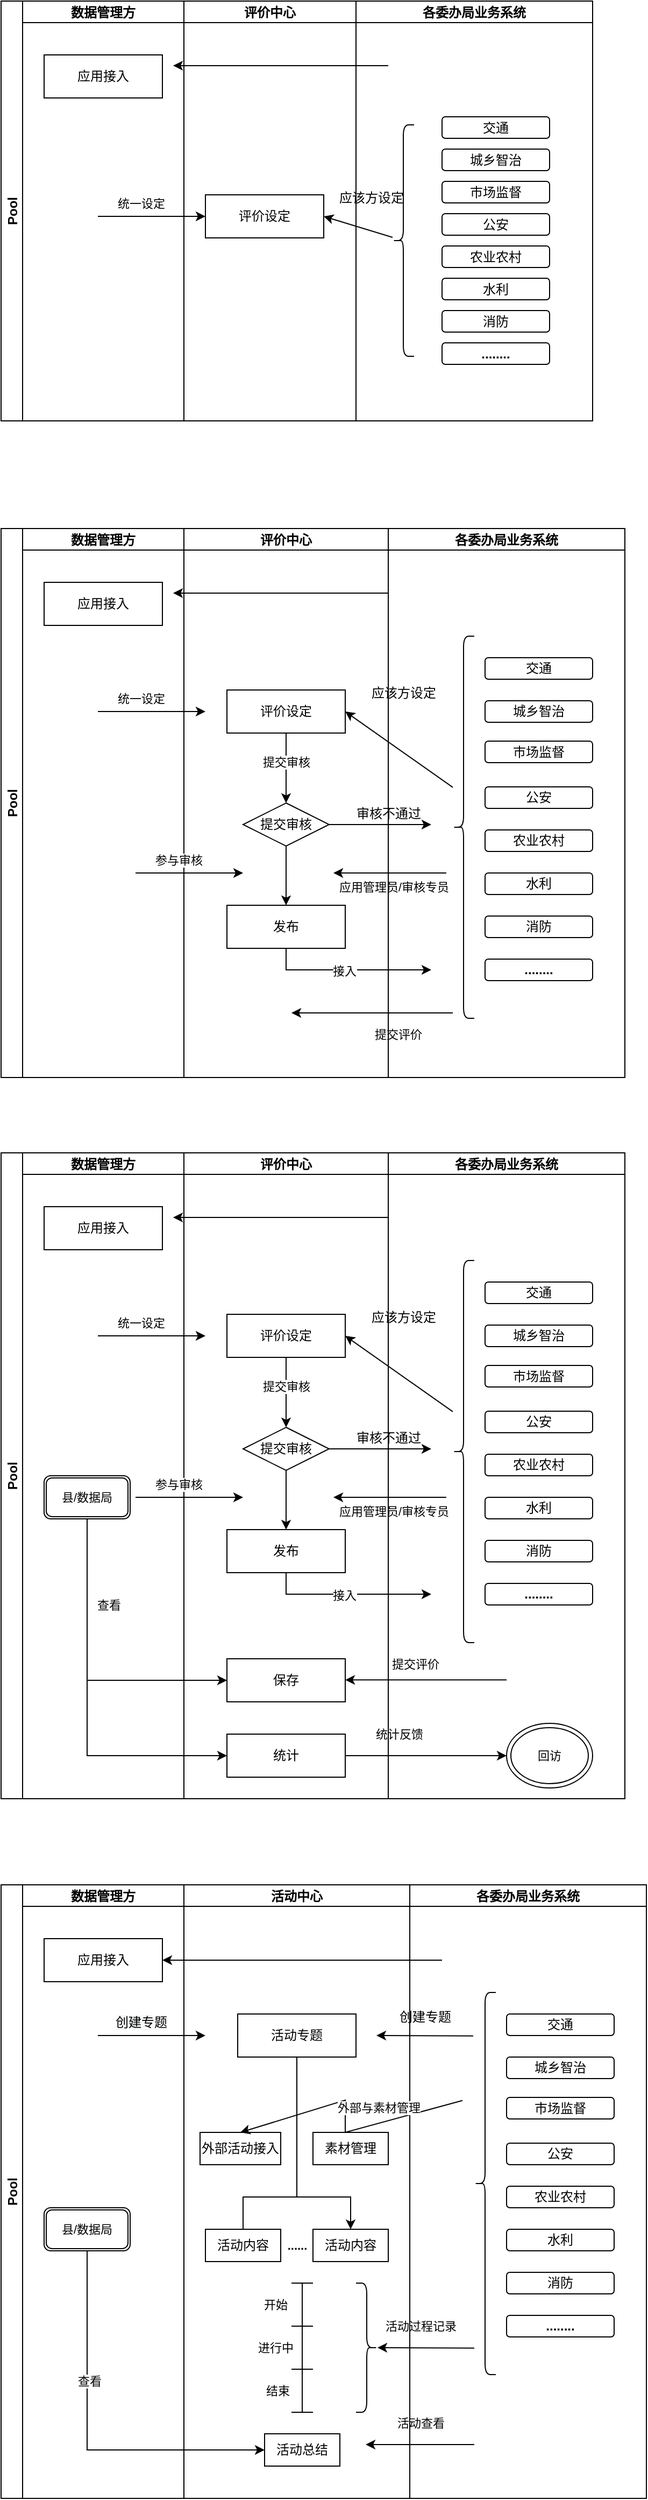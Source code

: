<mxfile version="20.2.8" type="github">
  <diagram id="C5RBs43oDa-KdzZeNtuy" name="Page-1">
    <mxGraphModel dx="981" dy="520" grid="1" gridSize="10" guides="1" tooltips="1" connect="1" arrows="1" fold="1" page="1" pageScale="1" pageWidth="827" pageHeight="1169" math="0" shadow="0">
      <root>
        <mxCell id="WIyWlLk6GJQsqaUBKTNV-0" />
        <mxCell id="WIyWlLk6GJQsqaUBKTNV-1" parent="WIyWlLk6GJQsqaUBKTNV-0" />
        <mxCell id="Ygqn9ICY9HK4v7pCoJ1D-20" value="Pool" style="swimlane;childLayout=stackLayout;resizeParent=1;resizeParentMax=0;startSize=20;horizontal=0;horizontalStack=1;" vertex="1" parent="WIyWlLk6GJQsqaUBKTNV-1">
          <mxGeometry x="40" y="470" width="550" height="390" as="geometry" />
        </mxCell>
        <mxCell id="Ygqn9ICY9HK4v7pCoJ1D-21" value="数据管理方" style="swimlane;startSize=20;" vertex="1" parent="Ygqn9ICY9HK4v7pCoJ1D-20">
          <mxGeometry x="20" width="150" height="390" as="geometry" />
        </mxCell>
        <mxCell id="Ygqn9ICY9HK4v7pCoJ1D-40" value="应用接入" style="rounded=0;whiteSpace=wrap;html=1;" vertex="1" parent="Ygqn9ICY9HK4v7pCoJ1D-21">
          <mxGeometry x="20" y="50" width="110" height="40" as="geometry" />
        </mxCell>
        <mxCell id="Ygqn9ICY9HK4v7pCoJ1D-48" value="" style="endArrow=classic;html=1;rounded=0;" edge="1" parent="Ygqn9ICY9HK4v7pCoJ1D-21">
          <mxGeometry width="50" height="50" relative="1" as="geometry">
            <mxPoint x="70" y="200" as="sourcePoint" />
            <mxPoint x="170" y="200" as="targetPoint" />
          </mxGeometry>
        </mxCell>
        <mxCell id="Ygqn9ICY9HK4v7pCoJ1D-49" value="统一设定" style="edgeLabel;html=1;align=center;verticalAlign=middle;resizable=0;points=[];" vertex="1" connectable="0" parent="Ygqn9ICY9HK4v7pCoJ1D-48">
          <mxGeometry x="-0.213" y="2" relative="1" as="geometry">
            <mxPoint y="-10" as="offset" />
          </mxGeometry>
        </mxCell>
        <mxCell id="Ygqn9ICY9HK4v7pCoJ1D-22" value="评价中心" style="swimlane;startSize=20;" vertex="1" parent="Ygqn9ICY9HK4v7pCoJ1D-20">
          <mxGeometry x="170" width="160" height="390" as="geometry" />
        </mxCell>
        <mxCell id="Ygqn9ICY9HK4v7pCoJ1D-44" value="" style="endArrow=classic;html=1;rounded=0;" edge="1" parent="Ygqn9ICY9HK4v7pCoJ1D-22">
          <mxGeometry width="50" height="50" relative="1" as="geometry">
            <mxPoint x="190" y="60" as="sourcePoint" />
            <mxPoint x="-10" y="60" as="targetPoint" />
          </mxGeometry>
        </mxCell>
        <mxCell id="Ygqn9ICY9HK4v7pCoJ1D-47" value="评价设定" style="rounded=0;whiteSpace=wrap;html=1;" vertex="1" parent="Ygqn9ICY9HK4v7pCoJ1D-22">
          <mxGeometry x="20" y="180" width="110" height="40" as="geometry" />
        </mxCell>
        <mxCell id="Ygqn9ICY9HK4v7pCoJ1D-23" value="各委办局业务系统" style="swimlane;startSize=20;" vertex="1" parent="Ygqn9ICY9HK4v7pCoJ1D-20">
          <mxGeometry x="330" width="220" height="390" as="geometry" />
        </mxCell>
        <mxCell id="Ygqn9ICY9HK4v7pCoJ1D-32" value="交通" style="rounded=1;whiteSpace=wrap;html=1;" vertex="1" parent="Ygqn9ICY9HK4v7pCoJ1D-23">
          <mxGeometry x="80" y="107.5" width="100" height="20" as="geometry" />
        </mxCell>
        <mxCell id="Ygqn9ICY9HK4v7pCoJ1D-33" value="城乡智治" style="rounded=1;whiteSpace=wrap;html=1;" vertex="1" parent="Ygqn9ICY9HK4v7pCoJ1D-23">
          <mxGeometry x="80" y="137.5" width="100" height="20" as="geometry" />
        </mxCell>
        <mxCell id="Ygqn9ICY9HK4v7pCoJ1D-34" value="市场监督" style="rounded=1;whiteSpace=wrap;html=1;" vertex="1" parent="Ygqn9ICY9HK4v7pCoJ1D-23">
          <mxGeometry x="80" y="167.5" width="100" height="20" as="geometry" />
        </mxCell>
        <mxCell id="Ygqn9ICY9HK4v7pCoJ1D-35" value="公安" style="rounded=1;whiteSpace=wrap;html=1;" vertex="1" parent="Ygqn9ICY9HK4v7pCoJ1D-23">
          <mxGeometry x="80" y="197.5" width="100" height="20" as="geometry" />
        </mxCell>
        <mxCell id="Ygqn9ICY9HK4v7pCoJ1D-36" value="农业农村" style="rounded=1;whiteSpace=wrap;html=1;" vertex="1" parent="Ygqn9ICY9HK4v7pCoJ1D-23">
          <mxGeometry x="80" y="227.5" width="100" height="20" as="geometry" />
        </mxCell>
        <mxCell id="Ygqn9ICY9HK4v7pCoJ1D-37" value="水利" style="rounded=1;whiteSpace=wrap;html=1;" vertex="1" parent="Ygqn9ICY9HK4v7pCoJ1D-23">
          <mxGeometry x="80" y="257.5" width="100" height="20" as="geometry" />
        </mxCell>
        <mxCell id="Ygqn9ICY9HK4v7pCoJ1D-38" value="消防" style="rounded=1;whiteSpace=wrap;html=1;" vertex="1" parent="Ygqn9ICY9HK4v7pCoJ1D-23">
          <mxGeometry x="80" y="287.5" width="100" height="20" as="geometry" />
        </mxCell>
        <mxCell id="Ygqn9ICY9HK4v7pCoJ1D-39" value="........" style="rounded=1;whiteSpace=wrap;html=1;fontStyle=1" vertex="1" parent="Ygqn9ICY9HK4v7pCoJ1D-23">
          <mxGeometry x="80" y="317.5" width="100" height="20" as="geometry" />
        </mxCell>
        <mxCell id="Ygqn9ICY9HK4v7pCoJ1D-43" value="" style="shape=curlyBracket;whiteSpace=wrap;html=1;rounded=1;size=0.5;" vertex="1" parent="Ygqn9ICY9HK4v7pCoJ1D-23">
          <mxGeometry x="34" y="115" width="20" height="215" as="geometry" />
        </mxCell>
        <mxCell id="Ygqn9ICY9HK4v7pCoJ1D-51" value="应该方设定" style="text;html=1;align=center;verticalAlign=middle;resizable=0;points=[];autosize=1;strokeColor=none;fillColor=none;" vertex="1" parent="Ygqn9ICY9HK4v7pCoJ1D-23">
          <mxGeometry x="-26" y="167.5" width="80" height="30" as="geometry" />
        </mxCell>
        <mxCell id="Ygqn9ICY9HK4v7pCoJ1D-50" value="" style="endArrow=classic;html=1;rounded=0;entryX=1;entryY=0.5;entryDx=0;entryDy=0;" edge="1" parent="Ygqn9ICY9HK4v7pCoJ1D-20" source="Ygqn9ICY9HK4v7pCoJ1D-43" target="Ygqn9ICY9HK4v7pCoJ1D-47">
          <mxGeometry width="50" height="50" relative="1" as="geometry">
            <mxPoint x="250" y="170" as="sourcePoint" />
            <mxPoint x="300" y="120" as="targetPoint" />
          </mxGeometry>
        </mxCell>
        <mxCell id="Ygqn9ICY9HK4v7pCoJ1D-52" value="Pool" style="swimlane;childLayout=stackLayout;resizeParent=1;resizeParentMax=0;startSize=20;horizontal=0;horizontalStack=1;" vertex="1" parent="WIyWlLk6GJQsqaUBKTNV-1">
          <mxGeometry x="40" y="960" width="580" height="510" as="geometry" />
        </mxCell>
        <mxCell id="Ygqn9ICY9HK4v7pCoJ1D-53" value="数据管理方" style="swimlane;startSize=20;" vertex="1" parent="Ygqn9ICY9HK4v7pCoJ1D-52">
          <mxGeometry x="20" width="150" height="510" as="geometry" />
        </mxCell>
        <mxCell id="Ygqn9ICY9HK4v7pCoJ1D-54" value="应用接入" style="rounded=0;whiteSpace=wrap;html=1;" vertex="1" parent="Ygqn9ICY9HK4v7pCoJ1D-53">
          <mxGeometry x="20" y="50" width="110" height="40" as="geometry" />
        </mxCell>
        <mxCell id="Ygqn9ICY9HK4v7pCoJ1D-55" value="" style="endArrow=classic;html=1;rounded=0;" edge="1" parent="Ygqn9ICY9HK4v7pCoJ1D-53">
          <mxGeometry width="50" height="50" relative="1" as="geometry">
            <mxPoint x="70" y="170" as="sourcePoint" />
            <mxPoint x="170" y="170" as="targetPoint" />
          </mxGeometry>
        </mxCell>
        <mxCell id="Ygqn9ICY9HK4v7pCoJ1D-56" value="统一设定" style="edgeLabel;html=1;align=center;verticalAlign=middle;resizable=0;points=[];" vertex="1" connectable="0" parent="Ygqn9ICY9HK4v7pCoJ1D-55">
          <mxGeometry x="-0.213" y="2" relative="1" as="geometry">
            <mxPoint y="-10" as="offset" />
          </mxGeometry>
        </mxCell>
        <mxCell id="Ygqn9ICY9HK4v7pCoJ1D-57" value="评价中心" style="swimlane;startSize=20;" vertex="1" parent="Ygqn9ICY9HK4v7pCoJ1D-52">
          <mxGeometry x="170" width="190" height="510" as="geometry" />
        </mxCell>
        <mxCell id="Ygqn9ICY9HK4v7pCoJ1D-58" value="" style="endArrow=classic;html=1;rounded=0;" edge="1" parent="Ygqn9ICY9HK4v7pCoJ1D-57">
          <mxGeometry width="50" height="50" relative="1" as="geometry">
            <mxPoint x="190" y="60" as="sourcePoint" />
            <mxPoint x="-10" y="60" as="targetPoint" />
          </mxGeometry>
        </mxCell>
        <mxCell id="Ygqn9ICY9HK4v7pCoJ1D-73" style="edgeStyle=orthogonalEdgeStyle;rounded=0;orthogonalLoop=1;jettySize=auto;html=1;entryX=0.5;entryY=0;entryDx=0;entryDy=0;" edge="1" parent="Ygqn9ICY9HK4v7pCoJ1D-57" source="Ygqn9ICY9HK4v7pCoJ1D-59" target="Ygqn9ICY9HK4v7pCoJ1D-75">
          <mxGeometry relative="1" as="geometry">
            <mxPoint x="65" y="280" as="targetPoint" />
          </mxGeometry>
        </mxCell>
        <mxCell id="Ygqn9ICY9HK4v7pCoJ1D-74" value="提交审核" style="edgeLabel;html=1;align=center;verticalAlign=middle;resizable=0;points=[];" vertex="1" connectable="0" parent="Ygqn9ICY9HK4v7pCoJ1D-73">
          <mxGeometry x="-0.191" relative="1" as="geometry">
            <mxPoint as="offset" />
          </mxGeometry>
        </mxCell>
        <mxCell id="Ygqn9ICY9HK4v7pCoJ1D-59" value="评价设定" style="rounded=0;whiteSpace=wrap;html=1;" vertex="1" parent="Ygqn9ICY9HK4v7pCoJ1D-57">
          <mxGeometry x="40" y="150" width="110" height="40" as="geometry" />
        </mxCell>
        <mxCell id="Ygqn9ICY9HK4v7pCoJ1D-81" style="edgeStyle=orthogonalEdgeStyle;rounded=0;orthogonalLoop=1;jettySize=auto;html=1;entryX=0.5;entryY=0;entryDx=0;entryDy=0;" edge="1" parent="Ygqn9ICY9HK4v7pCoJ1D-57" source="Ygqn9ICY9HK4v7pCoJ1D-75" target="Ygqn9ICY9HK4v7pCoJ1D-80">
          <mxGeometry relative="1" as="geometry" />
        </mxCell>
        <mxCell id="Ygqn9ICY9HK4v7pCoJ1D-75" value="提交审核" style="rhombus;whiteSpace=wrap;html=1;" vertex="1" parent="Ygqn9ICY9HK4v7pCoJ1D-57">
          <mxGeometry x="55" y="255" width="80" height="40" as="geometry" />
        </mxCell>
        <mxCell id="Ygqn9ICY9HK4v7pCoJ1D-77" value="审核不通过" style="text;html=1;align=center;verticalAlign=middle;resizable=0;points=[];autosize=1;strokeColor=none;fillColor=none;" vertex="1" parent="Ygqn9ICY9HK4v7pCoJ1D-57">
          <mxGeometry x="150" y="250" width="80" height="30" as="geometry" />
        </mxCell>
        <mxCell id="Ygqn9ICY9HK4v7pCoJ1D-80" value="发布" style="rounded=0;whiteSpace=wrap;html=1;" vertex="1" parent="Ygqn9ICY9HK4v7pCoJ1D-57">
          <mxGeometry x="40" y="350" width="110" height="40" as="geometry" />
        </mxCell>
        <mxCell id="Ygqn9ICY9HK4v7pCoJ1D-82" value="" style="endArrow=classic;html=1;rounded=0;" edge="1" parent="Ygqn9ICY9HK4v7pCoJ1D-57">
          <mxGeometry width="50" height="50" relative="1" as="geometry">
            <mxPoint x="-45" y="320" as="sourcePoint" />
            <mxPoint x="55" y="320" as="targetPoint" />
          </mxGeometry>
        </mxCell>
        <mxCell id="Ygqn9ICY9HK4v7pCoJ1D-83" value="参与审核" style="edgeLabel;html=1;align=center;verticalAlign=middle;resizable=0;points=[];" vertex="1" connectable="0" parent="Ygqn9ICY9HK4v7pCoJ1D-82">
          <mxGeometry x="-0.213" y="2" relative="1" as="geometry">
            <mxPoint y="-10" as="offset" />
          </mxGeometry>
        </mxCell>
        <mxCell id="Ygqn9ICY9HK4v7pCoJ1D-92" value="" style="endArrow=classic;html=1;rounded=0;" edge="1" parent="Ygqn9ICY9HK4v7pCoJ1D-57">
          <mxGeometry width="50" height="50" relative="1" as="geometry">
            <mxPoint x="250" y="450" as="sourcePoint" />
            <mxPoint x="100" y="450" as="targetPoint" />
          </mxGeometry>
        </mxCell>
        <mxCell id="Ygqn9ICY9HK4v7pCoJ1D-60" value="各委办局业务系统" style="swimlane;startSize=20;" vertex="1" parent="Ygqn9ICY9HK4v7pCoJ1D-52">
          <mxGeometry x="360" width="220" height="510" as="geometry" />
        </mxCell>
        <mxCell id="Ygqn9ICY9HK4v7pCoJ1D-61" value="交通" style="rounded=1;whiteSpace=wrap;html=1;" vertex="1" parent="Ygqn9ICY9HK4v7pCoJ1D-60">
          <mxGeometry x="90" y="120" width="100" height="20" as="geometry" />
        </mxCell>
        <mxCell id="Ygqn9ICY9HK4v7pCoJ1D-62" value="城乡智治" style="rounded=1;whiteSpace=wrap;html=1;" vertex="1" parent="Ygqn9ICY9HK4v7pCoJ1D-60">
          <mxGeometry x="90" y="160" width="100" height="20" as="geometry" />
        </mxCell>
        <mxCell id="Ygqn9ICY9HK4v7pCoJ1D-63" value="市场监督" style="rounded=1;whiteSpace=wrap;html=1;" vertex="1" parent="Ygqn9ICY9HK4v7pCoJ1D-60">
          <mxGeometry x="90" y="197.5" width="100" height="20" as="geometry" />
        </mxCell>
        <mxCell id="Ygqn9ICY9HK4v7pCoJ1D-64" value="公安" style="rounded=1;whiteSpace=wrap;html=1;" vertex="1" parent="Ygqn9ICY9HK4v7pCoJ1D-60">
          <mxGeometry x="90" y="240" width="100" height="20" as="geometry" />
        </mxCell>
        <mxCell id="Ygqn9ICY9HK4v7pCoJ1D-65" value="农业农村" style="rounded=1;whiteSpace=wrap;html=1;" vertex="1" parent="Ygqn9ICY9HK4v7pCoJ1D-60">
          <mxGeometry x="90" y="280" width="100" height="20" as="geometry" />
        </mxCell>
        <mxCell id="Ygqn9ICY9HK4v7pCoJ1D-66" value="水利" style="rounded=1;whiteSpace=wrap;html=1;" vertex="1" parent="Ygqn9ICY9HK4v7pCoJ1D-60">
          <mxGeometry x="90" y="320" width="100" height="20" as="geometry" />
        </mxCell>
        <mxCell id="Ygqn9ICY9HK4v7pCoJ1D-67" value="消防" style="rounded=1;whiteSpace=wrap;html=1;" vertex="1" parent="Ygqn9ICY9HK4v7pCoJ1D-60">
          <mxGeometry x="90" y="360" width="100" height="20" as="geometry" />
        </mxCell>
        <mxCell id="Ygqn9ICY9HK4v7pCoJ1D-68" value="........" style="rounded=1;whiteSpace=wrap;html=1;fontStyle=1" vertex="1" parent="Ygqn9ICY9HK4v7pCoJ1D-60">
          <mxGeometry x="90" y="400" width="100" height="20" as="geometry" />
        </mxCell>
        <mxCell id="Ygqn9ICY9HK4v7pCoJ1D-69" value="" style="shape=curlyBracket;whiteSpace=wrap;html=1;rounded=1;size=0.5;" vertex="1" parent="Ygqn9ICY9HK4v7pCoJ1D-60">
          <mxGeometry x="60" y="100" width="20" height="355" as="geometry" />
        </mxCell>
        <mxCell id="Ygqn9ICY9HK4v7pCoJ1D-70" value="应该方设定" style="text;html=1;align=center;verticalAlign=middle;resizable=0;points=[];autosize=1;strokeColor=none;fillColor=none;" vertex="1" parent="Ygqn9ICY9HK4v7pCoJ1D-60">
          <mxGeometry x="-26" y="137.5" width="80" height="30" as="geometry" />
        </mxCell>
        <mxCell id="Ygqn9ICY9HK4v7pCoJ1D-85" value="" style="endArrow=classic;html=1;rounded=0;entryX=1;entryY=0.5;entryDx=0;entryDy=0;" edge="1" parent="Ygqn9ICY9HK4v7pCoJ1D-60">
          <mxGeometry width="50" height="50" relative="1" as="geometry">
            <mxPoint x="54" y="320" as="sourcePoint" />
            <mxPoint x="-51" y="320" as="targetPoint" />
          </mxGeometry>
        </mxCell>
        <mxCell id="Ygqn9ICY9HK4v7pCoJ1D-86" value="&lt;font style=&quot;font-size: 11px;&quot;&gt;应用管理员/审核专员&lt;/font&gt;" style="text;html=1;align=center;verticalAlign=middle;resizable=0;points=[];autosize=1;strokeColor=none;fillColor=none;fontSize=10;" vertex="1" parent="Ygqn9ICY9HK4v7pCoJ1D-60">
          <mxGeometry x="-60" y="317.5" width="130" height="30" as="geometry" />
        </mxCell>
        <mxCell id="Ygqn9ICY9HK4v7pCoJ1D-93" value="提交评价" style="text;html=1;align=center;verticalAlign=middle;resizable=0;points=[];autosize=1;strokeColor=none;fillColor=none;fontSize=11;" vertex="1" parent="Ygqn9ICY9HK4v7pCoJ1D-60">
          <mxGeometry x="-26" y="455" width="70" height="30" as="geometry" />
        </mxCell>
        <mxCell id="Ygqn9ICY9HK4v7pCoJ1D-71" value="" style="endArrow=classic;html=1;rounded=0;entryX=1;entryY=0.5;entryDx=0;entryDy=0;" edge="1" parent="Ygqn9ICY9HK4v7pCoJ1D-52" target="Ygqn9ICY9HK4v7pCoJ1D-59">
          <mxGeometry width="50" height="50" relative="1" as="geometry">
            <mxPoint x="420" y="240.455" as="sourcePoint" />
            <mxPoint x="300" y="90" as="targetPoint" />
          </mxGeometry>
        </mxCell>
        <mxCell id="Ygqn9ICY9HK4v7pCoJ1D-76" style="edgeStyle=orthogonalEdgeStyle;rounded=0;orthogonalLoop=1;jettySize=auto;html=1;" edge="1" parent="WIyWlLk6GJQsqaUBKTNV-1" source="Ygqn9ICY9HK4v7pCoJ1D-75">
          <mxGeometry relative="1" as="geometry">
            <mxPoint x="440" y="1235" as="targetPoint" />
          </mxGeometry>
        </mxCell>
        <mxCell id="Ygqn9ICY9HK4v7pCoJ1D-88" style="edgeStyle=orthogonalEdgeStyle;rounded=0;orthogonalLoop=1;jettySize=auto;html=1;fontSize=11;exitX=0.5;exitY=1;exitDx=0;exitDy=0;" edge="1" parent="WIyWlLk6GJQsqaUBKTNV-1" source="Ygqn9ICY9HK4v7pCoJ1D-80">
          <mxGeometry relative="1" as="geometry">
            <mxPoint x="440" y="1370" as="targetPoint" />
            <Array as="points">
              <mxPoint x="305" y="1370" />
            </Array>
          </mxGeometry>
        </mxCell>
        <mxCell id="Ygqn9ICY9HK4v7pCoJ1D-89" value="接入" style="edgeLabel;html=1;align=center;verticalAlign=middle;resizable=0;points=[];fontSize=11;" vertex="1" connectable="0" parent="Ygqn9ICY9HK4v7pCoJ1D-88">
          <mxGeometry x="-0.045" y="-1" relative="1" as="geometry">
            <mxPoint as="offset" />
          </mxGeometry>
        </mxCell>
        <mxCell id="Ygqn9ICY9HK4v7pCoJ1D-94" value="Pool" style="swimlane;childLayout=stackLayout;resizeParent=1;resizeParentMax=0;startSize=20;horizontal=0;horizontalStack=1;" vertex="1" parent="WIyWlLk6GJQsqaUBKTNV-1">
          <mxGeometry x="40" y="1540" width="580" height="600" as="geometry" />
        </mxCell>
        <mxCell id="Ygqn9ICY9HK4v7pCoJ1D-95" value="数据管理方" style="swimlane;startSize=20;" vertex="1" parent="Ygqn9ICY9HK4v7pCoJ1D-94">
          <mxGeometry x="20" width="150" height="600" as="geometry" />
        </mxCell>
        <mxCell id="Ygqn9ICY9HK4v7pCoJ1D-96" value="应用接入" style="rounded=0;whiteSpace=wrap;html=1;" vertex="1" parent="Ygqn9ICY9HK4v7pCoJ1D-95">
          <mxGeometry x="20" y="50" width="110" height="40" as="geometry" />
        </mxCell>
        <mxCell id="Ygqn9ICY9HK4v7pCoJ1D-97" value="" style="endArrow=classic;html=1;rounded=0;" edge="1" parent="Ygqn9ICY9HK4v7pCoJ1D-95">
          <mxGeometry width="50" height="50" relative="1" as="geometry">
            <mxPoint x="70" y="170" as="sourcePoint" />
            <mxPoint x="170" y="170" as="targetPoint" />
          </mxGeometry>
        </mxCell>
        <mxCell id="Ygqn9ICY9HK4v7pCoJ1D-98" value="统一设定" style="edgeLabel;html=1;align=center;verticalAlign=middle;resizable=0;points=[];" vertex="1" connectable="0" parent="Ygqn9ICY9HK4v7pCoJ1D-97">
          <mxGeometry x="-0.213" y="2" relative="1" as="geometry">
            <mxPoint y="-10" as="offset" />
          </mxGeometry>
        </mxCell>
        <mxCell id="Ygqn9ICY9HK4v7pCoJ1D-142" value="县/数据局" style="shape=ext;double=1;rounded=1;whiteSpace=wrap;html=1;fontSize=11;" vertex="1" parent="Ygqn9ICY9HK4v7pCoJ1D-95">
          <mxGeometry x="20" y="300" width="80" height="40" as="geometry" />
        </mxCell>
        <mxCell id="Ygqn9ICY9HK4v7pCoJ1D-99" value="评价中心" style="swimlane;startSize=20;" vertex="1" parent="Ygqn9ICY9HK4v7pCoJ1D-94">
          <mxGeometry x="170" width="190" height="600" as="geometry" />
        </mxCell>
        <mxCell id="Ygqn9ICY9HK4v7pCoJ1D-100" value="" style="endArrow=classic;html=1;rounded=0;" edge="1" parent="Ygqn9ICY9HK4v7pCoJ1D-99">
          <mxGeometry width="50" height="50" relative="1" as="geometry">
            <mxPoint x="190" y="60" as="sourcePoint" />
            <mxPoint x="-10" y="60" as="targetPoint" />
          </mxGeometry>
        </mxCell>
        <mxCell id="Ygqn9ICY9HK4v7pCoJ1D-101" style="edgeStyle=orthogonalEdgeStyle;rounded=0;orthogonalLoop=1;jettySize=auto;html=1;entryX=0.5;entryY=0;entryDx=0;entryDy=0;" edge="1" parent="Ygqn9ICY9HK4v7pCoJ1D-99" source="Ygqn9ICY9HK4v7pCoJ1D-103" target="Ygqn9ICY9HK4v7pCoJ1D-105">
          <mxGeometry relative="1" as="geometry">
            <mxPoint x="65" y="280" as="targetPoint" />
          </mxGeometry>
        </mxCell>
        <mxCell id="Ygqn9ICY9HK4v7pCoJ1D-102" value="提交审核" style="edgeLabel;html=1;align=center;verticalAlign=middle;resizable=0;points=[];" vertex="1" connectable="0" parent="Ygqn9ICY9HK4v7pCoJ1D-101">
          <mxGeometry x="-0.191" relative="1" as="geometry">
            <mxPoint as="offset" />
          </mxGeometry>
        </mxCell>
        <mxCell id="Ygqn9ICY9HK4v7pCoJ1D-103" value="评价设定" style="rounded=0;whiteSpace=wrap;html=1;" vertex="1" parent="Ygqn9ICY9HK4v7pCoJ1D-99">
          <mxGeometry x="40" y="150" width="110" height="40" as="geometry" />
        </mxCell>
        <mxCell id="Ygqn9ICY9HK4v7pCoJ1D-104" style="edgeStyle=orthogonalEdgeStyle;rounded=0;orthogonalLoop=1;jettySize=auto;html=1;entryX=0.5;entryY=0;entryDx=0;entryDy=0;" edge="1" parent="Ygqn9ICY9HK4v7pCoJ1D-99" source="Ygqn9ICY9HK4v7pCoJ1D-105" target="Ygqn9ICY9HK4v7pCoJ1D-107">
          <mxGeometry relative="1" as="geometry" />
        </mxCell>
        <mxCell id="Ygqn9ICY9HK4v7pCoJ1D-105" value="提交审核" style="rhombus;whiteSpace=wrap;html=1;" vertex="1" parent="Ygqn9ICY9HK4v7pCoJ1D-99">
          <mxGeometry x="55" y="255" width="80" height="40" as="geometry" />
        </mxCell>
        <mxCell id="Ygqn9ICY9HK4v7pCoJ1D-106" value="审核不通过" style="text;html=1;align=center;verticalAlign=middle;resizable=0;points=[];autosize=1;strokeColor=none;fillColor=none;" vertex="1" parent="Ygqn9ICY9HK4v7pCoJ1D-99">
          <mxGeometry x="150" y="250" width="80" height="30" as="geometry" />
        </mxCell>
        <mxCell id="Ygqn9ICY9HK4v7pCoJ1D-107" value="发布" style="rounded=0;whiteSpace=wrap;html=1;" vertex="1" parent="Ygqn9ICY9HK4v7pCoJ1D-99">
          <mxGeometry x="40" y="350" width="110" height="40" as="geometry" />
        </mxCell>
        <mxCell id="Ygqn9ICY9HK4v7pCoJ1D-108" value="" style="endArrow=classic;html=1;rounded=0;" edge="1" parent="Ygqn9ICY9HK4v7pCoJ1D-99">
          <mxGeometry width="50" height="50" relative="1" as="geometry">
            <mxPoint x="-45" y="320" as="sourcePoint" />
            <mxPoint x="55" y="320" as="targetPoint" />
          </mxGeometry>
        </mxCell>
        <mxCell id="Ygqn9ICY9HK4v7pCoJ1D-109" value="参与审核" style="edgeLabel;html=1;align=center;verticalAlign=middle;resizable=0;points=[];" vertex="1" connectable="0" parent="Ygqn9ICY9HK4v7pCoJ1D-108">
          <mxGeometry x="-0.213" y="2" relative="1" as="geometry">
            <mxPoint y="-10" as="offset" />
          </mxGeometry>
        </mxCell>
        <mxCell id="Ygqn9ICY9HK4v7pCoJ1D-110" value="" style="endArrow=classic;html=1;rounded=0;" edge="1" parent="Ygqn9ICY9HK4v7pCoJ1D-99">
          <mxGeometry width="50" height="50" relative="1" as="geometry">
            <mxPoint x="300" y="489.66" as="sourcePoint" />
            <mxPoint x="150" y="489.66" as="targetPoint" />
          </mxGeometry>
        </mxCell>
        <mxCell id="Ygqn9ICY9HK4v7pCoJ1D-141" value="保存" style="rounded=0;whiteSpace=wrap;html=1;" vertex="1" parent="Ygqn9ICY9HK4v7pCoJ1D-99">
          <mxGeometry x="40" y="470" width="110" height="40" as="geometry" />
        </mxCell>
        <mxCell id="Ygqn9ICY9HK4v7pCoJ1D-145" value="统计" style="rounded=0;whiteSpace=wrap;html=1;" vertex="1" parent="Ygqn9ICY9HK4v7pCoJ1D-99">
          <mxGeometry x="40" y="540" width="110" height="40" as="geometry" />
        </mxCell>
        <mxCell id="Ygqn9ICY9HK4v7pCoJ1D-111" value="各委办局业务系统" style="swimlane;startSize=20;" vertex="1" parent="Ygqn9ICY9HK4v7pCoJ1D-94">
          <mxGeometry x="360" width="220" height="600" as="geometry" />
        </mxCell>
        <mxCell id="Ygqn9ICY9HK4v7pCoJ1D-112" value="交通" style="rounded=1;whiteSpace=wrap;html=1;" vertex="1" parent="Ygqn9ICY9HK4v7pCoJ1D-111">
          <mxGeometry x="90" y="120" width="100" height="20" as="geometry" />
        </mxCell>
        <mxCell id="Ygqn9ICY9HK4v7pCoJ1D-113" value="城乡智治" style="rounded=1;whiteSpace=wrap;html=1;" vertex="1" parent="Ygqn9ICY9HK4v7pCoJ1D-111">
          <mxGeometry x="90" y="160" width="100" height="20" as="geometry" />
        </mxCell>
        <mxCell id="Ygqn9ICY9HK4v7pCoJ1D-114" value="市场监督" style="rounded=1;whiteSpace=wrap;html=1;" vertex="1" parent="Ygqn9ICY9HK4v7pCoJ1D-111">
          <mxGeometry x="90" y="197.5" width="100" height="20" as="geometry" />
        </mxCell>
        <mxCell id="Ygqn9ICY9HK4v7pCoJ1D-115" value="公安" style="rounded=1;whiteSpace=wrap;html=1;" vertex="1" parent="Ygqn9ICY9HK4v7pCoJ1D-111">
          <mxGeometry x="90" y="240" width="100" height="20" as="geometry" />
        </mxCell>
        <mxCell id="Ygqn9ICY9HK4v7pCoJ1D-116" value="农业农村" style="rounded=1;whiteSpace=wrap;html=1;" vertex="1" parent="Ygqn9ICY9HK4v7pCoJ1D-111">
          <mxGeometry x="90" y="280" width="100" height="20" as="geometry" />
        </mxCell>
        <mxCell id="Ygqn9ICY9HK4v7pCoJ1D-117" value="水利" style="rounded=1;whiteSpace=wrap;html=1;" vertex="1" parent="Ygqn9ICY9HK4v7pCoJ1D-111">
          <mxGeometry x="90" y="320" width="100" height="20" as="geometry" />
        </mxCell>
        <mxCell id="Ygqn9ICY9HK4v7pCoJ1D-118" value="消防" style="rounded=1;whiteSpace=wrap;html=1;" vertex="1" parent="Ygqn9ICY9HK4v7pCoJ1D-111">
          <mxGeometry x="90" y="360" width="100" height="20" as="geometry" />
        </mxCell>
        <mxCell id="Ygqn9ICY9HK4v7pCoJ1D-119" value="........" style="rounded=1;whiteSpace=wrap;html=1;fontStyle=1" vertex="1" parent="Ygqn9ICY9HK4v7pCoJ1D-111">
          <mxGeometry x="90" y="400" width="100" height="20" as="geometry" />
        </mxCell>
        <mxCell id="Ygqn9ICY9HK4v7pCoJ1D-120" value="" style="shape=curlyBracket;whiteSpace=wrap;html=1;rounded=1;size=0.5;" vertex="1" parent="Ygqn9ICY9HK4v7pCoJ1D-111">
          <mxGeometry x="60" y="100" width="20" height="355" as="geometry" />
        </mxCell>
        <mxCell id="Ygqn9ICY9HK4v7pCoJ1D-121" value="应该方设定" style="text;html=1;align=center;verticalAlign=middle;resizable=0;points=[];autosize=1;strokeColor=none;fillColor=none;" vertex="1" parent="Ygqn9ICY9HK4v7pCoJ1D-111">
          <mxGeometry x="-26" y="137.5" width="80" height="30" as="geometry" />
        </mxCell>
        <mxCell id="Ygqn9ICY9HK4v7pCoJ1D-122" value="" style="endArrow=classic;html=1;rounded=0;entryX=1;entryY=0.5;entryDx=0;entryDy=0;" edge="1" parent="Ygqn9ICY9HK4v7pCoJ1D-111">
          <mxGeometry width="50" height="50" relative="1" as="geometry">
            <mxPoint x="54" y="320" as="sourcePoint" />
            <mxPoint x="-51" y="320" as="targetPoint" />
          </mxGeometry>
        </mxCell>
        <mxCell id="Ygqn9ICY9HK4v7pCoJ1D-123" value="&lt;font style=&quot;font-size: 11px;&quot;&gt;应用管理员/审核专员&lt;/font&gt;" style="text;html=1;align=center;verticalAlign=middle;resizable=0;points=[];autosize=1;strokeColor=none;fillColor=none;fontSize=10;" vertex="1" parent="Ygqn9ICY9HK4v7pCoJ1D-111">
          <mxGeometry x="-60" y="317.5" width="130" height="30" as="geometry" />
        </mxCell>
        <mxCell id="Ygqn9ICY9HK4v7pCoJ1D-124" value="提交评价" style="text;html=1;align=center;verticalAlign=middle;resizable=0;points=[];autosize=1;strokeColor=none;fillColor=none;fontSize=11;" vertex="1" parent="Ygqn9ICY9HK4v7pCoJ1D-111">
          <mxGeometry x="-10" y="460" width="70" height="30" as="geometry" />
        </mxCell>
        <mxCell id="Ygqn9ICY9HK4v7pCoJ1D-149" value="回访" style="ellipse;shape=doubleEllipse;whiteSpace=wrap;html=1;fontSize=11;" vertex="1" parent="Ygqn9ICY9HK4v7pCoJ1D-111">
          <mxGeometry x="110" y="530" width="80" height="60" as="geometry" />
        </mxCell>
        <mxCell id="Ygqn9ICY9HK4v7pCoJ1D-125" value="" style="endArrow=classic;html=1;rounded=0;entryX=1;entryY=0.5;entryDx=0;entryDy=0;" edge="1" parent="Ygqn9ICY9HK4v7pCoJ1D-94" target="Ygqn9ICY9HK4v7pCoJ1D-103">
          <mxGeometry width="50" height="50" relative="1" as="geometry">
            <mxPoint x="420" y="240.455" as="sourcePoint" />
            <mxPoint x="300" y="90" as="targetPoint" />
          </mxGeometry>
        </mxCell>
        <mxCell id="Ygqn9ICY9HK4v7pCoJ1D-143" style="edgeStyle=orthogonalEdgeStyle;rounded=0;orthogonalLoop=1;jettySize=auto;html=1;fontSize=11;entryX=0;entryY=0.5;entryDx=0;entryDy=0;exitX=0.5;exitY=1;exitDx=0;exitDy=0;" edge="1" parent="Ygqn9ICY9HK4v7pCoJ1D-94" source="Ygqn9ICY9HK4v7pCoJ1D-142" target="Ygqn9ICY9HK4v7pCoJ1D-141">
          <mxGeometry relative="1" as="geometry">
            <mxPoint x="80" y="500" as="targetPoint" />
          </mxGeometry>
        </mxCell>
        <mxCell id="Ygqn9ICY9HK4v7pCoJ1D-146" style="edgeStyle=orthogonalEdgeStyle;rounded=0;orthogonalLoop=1;jettySize=auto;html=1;entryX=0;entryY=0.5;entryDx=0;entryDy=0;fontSize=11;exitX=0.5;exitY=1;exitDx=0;exitDy=0;" edge="1" parent="Ygqn9ICY9HK4v7pCoJ1D-94" source="Ygqn9ICY9HK4v7pCoJ1D-142" target="Ygqn9ICY9HK4v7pCoJ1D-145">
          <mxGeometry relative="1" as="geometry" />
        </mxCell>
        <mxCell id="Ygqn9ICY9HK4v7pCoJ1D-126" style="edgeStyle=orthogonalEdgeStyle;rounded=0;orthogonalLoop=1;jettySize=auto;html=1;" edge="1" parent="WIyWlLk6GJQsqaUBKTNV-1" source="Ygqn9ICY9HK4v7pCoJ1D-105">
          <mxGeometry relative="1" as="geometry">
            <mxPoint x="440" y="1815" as="targetPoint" />
          </mxGeometry>
        </mxCell>
        <mxCell id="Ygqn9ICY9HK4v7pCoJ1D-127" style="edgeStyle=orthogonalEdgeStyle;rounded=0;orthogonalLoop=1;jettySize=auto;html=1;fontSize=11;exitX=0.5;exitY=1;exitDx=0;exitDy=0;" edge="1" parent="WIyWlLk6GJQsqaUBKTNV-1" source="Ygqn9ICY9HK4v7pCoJ1D-107">
          <mxGeometry relative="1" as="geometry">
            <mxPoint x="440" y="1950" as="targetPoint" />
            <Array as="points">
              <mxPoint x="305" y="1950" />
            </Array>
          </mxGeometry>
        </mxCell>
        <mxCell id="Ygqn9ICY9HK4v7pCoJ1D-128" value="接入" style="edgeLabel;html=1;align=center;verticalAlign=middle;resizable=0;points=[];fontSize=11;" vertex="1" connectable="0" parent="Ygqn9ICY9HK4v7pCoJ1D-127">
          <mxGeometry x="-0.045" y="-1" relative="1" as="geometry">
            <mxPoint as="offset" />
          </mxGeometry>
        </mxCell>
        <mxCell id="Ygqn9ICY9HK4v7pCoJ1D-144" value="查看" style="text;html=1;align=center;verticalAlign=middle;resizable=0;points=[];autosize=1;strokeColor=none;fillColor=none;fontSize=11;" vertex="1" parent="WIyWlLk6GJQsqaUBKTNV-1">
          <mxGeometry x="115" y="1945" width="50" height="30" as="geometry" />
        </mxCell>
        <mxCell id="Ygqn9ICY9HK4v7pCoJ1D-147" style="edgeStyle=orthogonalEdgeStyle;rounded=0;orthogonalLoop=1;jettySize=auto;html=1;fontSize=11;" edge="1" parent="WIyWlLk6GJQsqaUBKTNV-1" source="Ygqn9ICY9HK4v7pCoJ1D-145">
          <mxGeometry relative="1" as="geometry">
            <mxPoint x="510" y="2100" as="targetPoint" />
          </mxGeometry>
        </mxCell>
        <mxCell id="Ygqn9ICY9HK4v7pCoJ1D-148" value="统计反馈" style="text;html=1;align=center;verticalAlign=middle;resizable=0;points=[];autosize=1;strokeColor=none;fillColor=none;fontSize=11;" vertex="1" parent="WIyWlLk6GJQsqaUBKTNV-1">
          <mxGeometry x="375" y="2065" width="70" height="30" as="geometry" />
        </mxCell>
        <mxCell id="Ygqn9ICY9HK4v7pCoJ1D-150" value="Pool" style="swimlane;childLayout=stackLayout;resizeParent=1;resizeParentMax=0;startSize=20;horizontal=0;horizontalStack=1;" vertex="1" parent="WIyWlLk6GJQsqaUBKTNV-1">
          <mxGeometry x="40" y="2220" width="600" height="570" as="geometry" />
        </mxCell>
        <mxCell id="Ygqn9ICY9HK4v7pCoJ1D-151" value="数据管理方" style="swimlane;startSize=20;" vertex="1" parent="Ygqn9ICY9HK4v7pCoJ1D-150">
          <mxGeometry x="20" width="150" height="570" as="geometry" />
        </mxCell>
        <mxCell id="Ygqn9ICY9HK4v7pCoJ1D-152" value="应用接入" style="rounded=0;whiteSpace=wrap;html=1;" vertex="1" parent="Ygqn9ICY9HK4v7pCoJ1D-151">
          <mxGeometry x="20" y="50" width="110" height="40" as="geometry" />
        </mxCell>
        <mxCell id="Ygqn9ICY9HK4v7pCoJ1D-153" value="" style="endArrow=classic;html=1;rounded=0;" edge="1" parent="Ygqn9ICY9HK4v7pCoJ1D-151">
          <mxGeometry width="50" height="50" relative="1" as="geometry">
            <mxPoint x="70" y="140" as="sourcePoint" />
            <mxPoint x="170" y="140" as="targetPoint" />
          </mxGeometry>
        </mxCell>
        <mxCell id="Ygqn9ICY9HK4v7pCoJ1D-154" value="&lt;span style=&quot;font-size: 12px; background-color: rgb(248, 249, 250);&quot;&gt;创建专题&lt;/span&gt;" style="edgeLabel;html=1;align=center;verticalAlign=middle;resizable=0;points=[];" vertex="1" connectable="0" parent="Ygqn9ICY9HK4v7pCoJ1D-153">
          <mxGeometry x="-0.213" y="2" relative="1" as="geometry">
            <mxPoint y="-10" as="offset" />
          </mxGeometry>
        </mxCell>
        <mxCell id="Ygqn9ICY9HK4v7pCoJ1D-155" value="县/数据局" style="shape=ext;double=1;rounded=1;whiteSpace=wrap;html=1;fontSize=11;" vertex="1" parent="Ygqn9ICY9HK4v7pCoJ1D-151">
          <mxGeometry x="20" y="300" width="80" height="40" as="geometry" />
        </mxCell>
        <mxCell id="Ygqn9ICY9HK4v7pCoJ1D-156" value="活动中心" style="swimlane;startSize=20;" vertex="1" parent="Ygqn9ICY9HK4v7pCoJ1D-150">
          <mxGeometry x="170" width="210" height="570" as="geometry" />
        </mxCell>
        <mxCell id="Ygqn9ICY9HK4v7pCoJ1D-157" value="" style="endArrow=classic;html=1;rounded=0;" edge="1" parent="Ygqn9ICY9HK4v7pCoJ1D-156">
          <mxGeometry width="50" height="50" relative="1" as="geometry">
            <mxPoint x="240" y="70" as="sourcePoint" />
            <mxPoint x="-20" y="70" as="targetPoint" />
          </mxGeometry>
        </mxCell>
        <mxCell id="Ygqn9ICY9HK4v7pCoJ1D-201" style="edgeStyle=orthogonalEdgeStyle;rounded=0;orthogonalLoop=1;jettySize=auto;html=1;entryX=0.5;entryY=0;entryDx=0;entryDy=0;fontSize=11;" edge="1" parent="Ygqn9ICY9HK4v7pCoJ1D-156" source="Ygqn9ICY9HK4v7pCoJ1D-160">
          <mxGeometry relative="1" as="geometry">
            <mxPoint x="55" y="350" as="targetPoint" />
            <Array as="points">
              <mxPoint x="105" y="290" />
              <mxPoint x="55" y="290" />
            </Array>
          </mxGeometry>
        </mxCell>
        <mxCell id="Ygqn9ICY9HK4v7pCoJ1D-202" style="edgeStyle=orthogonalEdgeStyle;rounded=0;orthogonalLoop=1;jettySize=auto;html=1;fontSize=11;" edge="1" parent="Ygqn9ICY9HK4v7pCoJ1D-156" source="Ygqn9ICY9HK4v7pCoJ1D-160" target="Ygqn9ICY9HK4v7pCoJ1D-198">
          <mxGeometry relative="1" as="geometry">
            <Array as="points">
              <mxPoint x="105" y="290" />
              <mxPoint x="155" y="290" />
            </Array>
          </mxGeometry>
        </mxCell>
        <mxCell id="Ygqn9ICY9HK4v7pCoJ1D-160" value="活动专题" style="rounded=0;whiteSpace=wrap;html=1;" vertex="1" parent="Ygqn9ICY9HK4v7pCoJ1D-156">
          <mxGeometry x="50" y="120" width="110" height="40" as="geometry" />
        </mxCell>
        <mxCell id="Ygqn9ICY9HK4v7pCoJ1D-198" value="活动内容" style="rounded=0;whiteSpace=wrap;html=1;" vertex="1" parent="Ygqn9ICY9HK4v7pCoJ1D-156">
          <mxGeometry x="120" y="320" width="70" height="30" as="geometry" />
        </mxCell>
        <mxCell id="Ygqn9ICY9HK4v7pCoJ1D-203" value="素材管理" style="rounded=0;whiteSpace=wrap;html=1;" vertex="1" parent="Ygqn9ICY9HK4v7pCoJ1D-156">
          <mxGeometry x="120" y="230" width="70" height="30" as="geometry" />
        </mxCell>
        <mxCell id="Ygqn9ICY9HK4v7pCoJ1D-204" value="外部活动接入" style="rounded=0;whiteSpace=wrap;html=1;" vertex="1" parent="Ygqn9ICY9HK4v7pCoJ1D-156">
          <mxGeometry x="15" y="230" width="75" height="30" as="geometry" />
        </mxCell>
        <mxCell id="Ygqn9ICY9HK4v7pCoJ1D-208" value="活动内容" style="rounded=0;whiteSpace=wrap;html=1;" vertex="1" parent="Ygqn9ICY9HK4v7pCoJ1D-156">
          <mxGeometry x="20" y="320" width="70" height="30" as="geometry" />
        </mxCell>
        <mxCell id="Ygqn9ICY9HK4v7pCoJ1D-209" value="&lt;b&gt;......&lt;/b&gt;" style="text;html=1;align=center;verticalAlign=middle;resizable=0;points=[];autosize=1;strokeColor=none;fillColor=none;fontSize=11;" vertex="1" parent="Ygqn9ICY9HK4v7pCoJ1D-156">
          <mxGeometry x="85" y="320" width="40" height="30" as="geometry" />
        </mxCell>
        <mxCell id="Ygqn9ICY9HK4v7pCoJ1D-210" value="" style="shape=crossbar;whiteSpace=wrap;html=1;rounded=1;direction=south;fontSize=11;" vertex="1" parent="Ygqn9ICY9HK4v7pCoJ1D-156">
          <mxGeometry x="100" y="370" width="20" height="40" as="geometry" />
        </mxCell>
        <mxCell id="Ygqn9ICY9HK4v7pCoJ1D-211" style="edgeStyle=orthogonalEdgeStyle;rounded=0;orthogonalLoop=1;jettySize=auto;html=1;exitX=1;exitY=0.5;exitDx=0;exitDy=0;exitPerimeter=0;fontSize=11;" edge="1" parent="Ygqn9ICY9HK4v7pCoJ1D-156" source="Ygqn9ICY9HK4v7pCoJ1D-210" target="Ygqn9ICY9HK4v7pCoJ1D-210">
          <mxGeometry relative="1" as="geometry" />
        </mxCell>
        <mxCell id="Ygqn9ICY9HK4v7pCoJ1D-212" value="" style="shape=crossbar;whiteSpace=wrap;html=1;rounded=1;direction=south;fontSize=11;" vertex="1" parent="Ygqn9ICY9HK4v7pCoJ1D-156">
          <mxGeometry x="100" y="410" width="20" height="40" as="geometry" />
        </mxCell>
        <mxCell id="Ygqn9ICY9HK4v7pCoJ1D-214" value="开始" style="text;html=1;align=center;verticalAlign=middle;resizable=0;points=[];autosize=1;strokeColor=none;fillColor=none;fontSize=11;" vertex="1" parent="Ygqn9ICY9HK4v7pCoJ1D-156">
          <mxGeometry x="60" y="375" width="50" height="30" as="geometry" />
        </mxCell>
        <mxCell id="Ygqn9ICY9HK4v7pCoJ1D-215" value="进行中" style="text;html=1;align=center;verticalAlign=middle;resizable=0;points=[];autosize=1;strokeColor=none;fillColor=none;fontSize=11;" vertex="1" parent="Ygqn9ICY9HK4v7pCoJ1D-156">
          <mxGeometry x="55" y="415" width="60" height="30" as="geometry" />
        </mxCell>
        <mxCell id="Ygqn9ICY9HK4v7pCoJ1D-216" value="" style="shape=crossbar;whiteSpace=wrap;html=1;rounded=1;direction=south;fontSize=11;" vertex="1" parent="Ygqn9ICY9HK4v7pCoJ1D-156">
          <mxGeometry x="100" y="450" width="20" height="40" as="geometry" />
        </mxCell>
        <mxCell id="Ygqn9ICY9HK4v7pCoJ1D-218" value="结束" style="text;html=1;align=center;verticalAlign=middle;resizable=0;points=[];autosize=1;strokeColor=none;fillColor=none;fontSize=11;" vertex="1" parent="Ygqn9ICY9HK4v7pCoJ1D-156">
          <mxGeometry x="62" y="455" width="50" height="30" as="geometry" />
        </mxCell>
        <mxCell id="Ygqn9ICY9HK4v7pCoJ1D-220" value="" style="shape=curlyBracket;whiteSpace=wrap;html=1;rounded=1;flipH=1;fontSize=11;" vertex="1" parent="Ygqn9ICY9HK4v7pCoJ1D-156">
          <mxGeometry x="160" y="370" width="20" height="120" as="geometry" />
        </mxCell>
        <mxCell id="Ygqn9ICY9HK4v7pCoJ1D-223" value="活动总结" style="rounded=0;whiteSpace=wrap;html=1;" vertex="1" parent="Ygqn9ICY9HK4v7pCoJ1D-156">
          <mxGeometry x="75" y="510" width="70" height="30" as="geometry" />
        </mxCell>
        <mxCell id="Ygqn9ICY9HK4v7pCoJ1D-170" value="各委办局业务系统" style="swimlane;startSize=20;" vertex="1" parent="Ygqn9ICY9HK4v7pCoJ1D-150">
          <mxGeometry x="380" width="220" height="570" as="geometry" />
        </mxCell>
        <mxCell id="Ygqn9ICY9HK4v7pCoJ1D-171" value="交通" style="rounded=1;whiteSpace=wrap;html=1;" vertex="1" parent="Ygqn9ICY9HK4v7pCoJ1D-170">
          <mxGeometry x="90" y="120" width="100" height="20" as="geometry" />
        </mxCell>
        <mxCell id="Ygqn9ICY9HK4v7pCoJ1D-172" value="城乡智治" style="rounded=1;whiteSpace=wrap;html=1;" vertex="1" parent="Ygqn9ICY9HK4v7pCoJ1D-170">
          <mxGeometry x="90" y="160" width="100" height="20" as="geometry" />
        </mxCell>
        <mxCell id="Ygqn9ICY9HK4v7pCoJ1D-173" value="市场监督" style="rounded=1;whiteSpace=wrap;html=1;" vertex="1" parent="Ygqn9ICY9HK4v7pCoJ1D-170">
          <mxGeometry x="90" y="197.5" width="100" height="20" as="geometry" />
        </mxCell>
        <mxCell id="Ygqn9ICY9HK4v7pCoJ1D-174" value="公安" style="rounded=1;whiteSpace=wrap;html=1;" vertex="1" parent="Ygqn9ICY9HK4v7pCoJ1D-170">
          <mxGeometry x="90" y="240" width="100" height="20" as="geometry" />
        </mxCell>
        <mxCell id="Ygqn9ICY9HK4v7pCoJ1D-175" value="农业农村" style="rounded=1;whiteSpace=wrap;html=1;" vertex="1" parent="Ygqn9ICY9HK4v7pCoJ1D-170">
          <mxGeometry x="90" y="280" width="100" height="20" as="geometry" />
        </mxCell>
        <mxCell id="Ygqn9ICY9HK4v7pCoJ1D-176" value="水利" style="rounded=1;whiteSpace=wrap;html=1;" vertex="1" parent="Ygqn9ICY9HK4v7pCoJ1D-170">
          <mxGeometry x="90" y="320" width="100" height="20" as="geometry" />
        </mxCell>
        <mxCell id="Ygqn9ICY9HK4v7pCoJ1D-177" value="消防" style="rounded=1;whiteSpace=wrap;html=1;" vertex="1" parent="Ygqn9ICY9HK4v7pCoJ1D-170">
          <mxGeometry x="90" y="360" width="100" height="20" as="geometry" />
        </mxCell>
        <mxCell id="Ygqn9ICY9HK4v7pCoJ1D-178" value="........" style="rounded=1;whiteSpace=wrap;html=1;fontStyle=1" vertex="1" parent="Ygqn9ICY9HK4v7pCoJ1D-170">
          <mxGeometry x="90" y="400" width="100" height="20" as="geometry" />
        </mxCell>
        <mxCell id="Ygqn9ICY9HK4v7pCoJ1D-179" value="" style="shape=curlyBracket;whiteSpace=wrap;html=1;rounded=1;size=0.5;" vertex="1" parent="Ygqn9ICY9HK4v7pCoJ1D-170">
          <mxGeometry x="60" y="100" width="20" height="355" as="geometry" />
        </mxCell>
        <mxCell id="Ygqn9ICY9HK4v7pCoJ1D-180" value="创建专题" style="text;html=1;align=center;verticalAlign=middle;resizable=0;points=[];autosize=1;strokeColor=none;fillColor=none;" vertex="1" parent="Ygqn9ICY9HK4v7pCoJ1D-170">
          <mxGeometry x="-21" y="107.5" width="70" height="30" as="geometry" />
        </mxCell>
        <mxCell id="Ygqn9ICY9HK4v7pCoJ1D-195" value="" style="endArrow=classic;html=1;rounded=0;" edge="1" parent="Ygqn9ICY9HK4v7pCoJ1D-170">
          <mxGeometry width="50" height="50" relative="1" as="geometry">
            <mxPoint x="59" y="140.34" as="sourcePoint" />
            <mxPoint x="-31" y="140.0" as="targetPoint" />
          </mxGeometry>
        </mxCell>
        <mxCell id="Ygqn9ICY9HK4v7pCoJ1D-206" value="" style="endArrow=classic;html=1;rounded=0;entryX=0.5;entryY=0;entryDx=0;entryDy=0;" edge="1" parent="Ygqn9ICY9HK4v7pCoJ1D-170" target="Ygqn9ICY9HK4v7pCoJ1D-204">
          <mxGeometry width="50" height="50" relative="1" as="geometry">
            <mxPoint x="49" y="200.34" as="sourcePoint" />
            <mxPoint x="-41" y="200" as="targetPoint" />
            <Array as="points">
              <mxPoint x="-60" y="230" />
              <mxPoint x="-60" y="200" />
            </Array>
          </mxGeometry>
        </mxCell>
        <mxCell id="Ygqn9ICY9HK4v7pCoJ1D-207" value="外部与素材管理" style="edgeLabel;html=1;align=center;verticalAlign=middle;resizable=0;points=[];fontSize=11;" vertex="1" connectable="0" parent="Ygqn9ICY9HK4v7pCoJ1D-206">
          <mxGeometry x="-0.395" y="-1" relative="1" as="geometry">
            <mxPoint x="-7" y="-12" as="offset" />
          </mxGeometry>
        </mxCell>
        <mxCell id="Ygqn9ICY9HK4v7pCoJ1D-221" value="" style="endArrow=classic;html=1;rounded=0;" edge="1" parent="Ygqn9ICY9HK4v7pCoJ1D-170">
          <mxGeometry width="50" height="50" relative="1" as="geometry">
            <mxPoint x="60" y="430.34" as="sourcePoint" />
            <mxPoint x="-30" y="430" as="targetPoint" />
          </mxGeometry>
        </mxCell>
        <mxCell id="Ygqn9ICY9HK4v7pCoJ1D-226" value="" style="endArrow=classic;html=1;rounded=0;" edge="1" parent="Ygqn9ICY9HK4v7pCoJ1D-170">
          <mxGeometry width="50" height="50" relative="1" as="geometry">
            <mxPoint x="60" y="520" as="sourcePoint" />
            <mxPoint x="-41" y="520" as="targetPoint" />
          </mxGeometry>
        </mxCell>
        <mxCell id="Ygqn9ICY9HK4v7pCoJ1D-224" style="edgeStyle=orthogonalEdgeStyle;rounded=0;orthogonalLoop=1;jettySize=auto;html=1;entryX=0;entryY=0.5;entryDx=0;entryDy=0;fontSize=11;" edge="1" parent="Ygqn9ICY9HK4v7pCoJ1D-150" source="Ygqn9ICY9HK4v7pCoJ1D-155" target="Ygqn9ICY9HK4v7pCoJ1D-223">
          <mxGeometry relative="1" as="geometry">
            <Array as="points">
              <mxPoint x="80" y="525" />
            </Array>
          </mxGeometry>
        </mxCell>
        <mxCell id="Ygqn9ICY9HK4v7pCoJ1D-225" value="查看" style="edgeLabel;html=1;align=center;verticalAlign=middle;resizable=0;points=[];fontSize=11;" vertex="1" connectable="0" parent="Ygqn9ICY9HK4v7pCoJ1D-224">
          <mxGeometry x="-0.31" y="2" relative="1" as="geometry">
            <mxPoint as="offset" />
          </mxGeometry>
        </mxCell>
        <mxCell id="Ygqn9ICY9HK4v7pCoJ1D-222" value="活动过程记录" style="text;html=1;align=center;verticalAlign=middle;resizable=0;points=[];autosize=1;strokeColor=none;fillColor=none;fontSize=11;" vertex="1" parent="WIyWlLk6GJQsqaUBKTNV-1">
          <mxGeometry x="380" y="2615" width="100" height="30" as="geometry" />
        </mxCell>
        <mxCell id="Ygqn9ICY9HK4v7pCoJ1D-227" value="活动查看" style="text;html=1;align=center;verticalAlign=middle;resizable=0;points=[];autosize=1;strokeColor=none;fillColor=none;fontSize=11;" vertex="1" parent="WIyWlLk6GJQsqaUBKTNV-1">
          <mxGeometry x="395" y="2705" width="70" height="30" as="geometry" />
        </mxCell>
      </root>
    </mxGraphModel>
  </diagram>
</mxfile>
